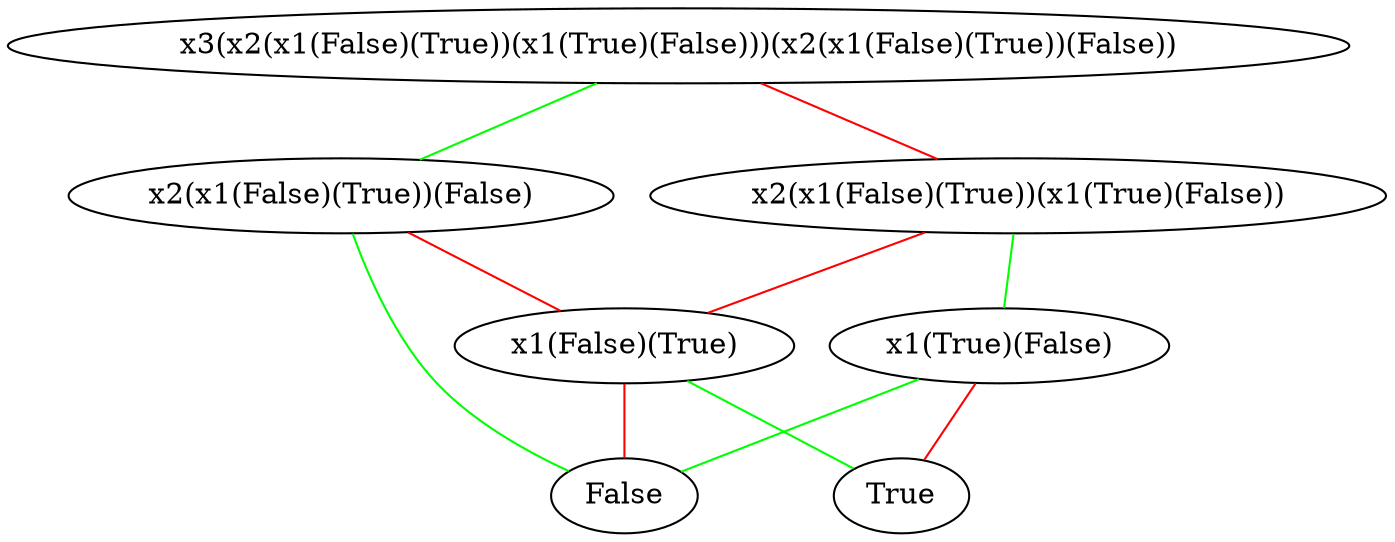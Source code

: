 graph { "x3(x2(x1(False)(True))(x1(True)(False)))(x2(x1(False)(True))(False))" -- "x2(x1(False)(True))(x1(True)(False))" [color = red] 
"x3(x2(x1(False)(True))(x1(True)(False)))(x2(x1(False)(True))(False))" -- "x2(x1(False)(True))(False)" [color = green ] 
"x2(x1(False)(True))(False)" -- "x1(False)(True)" [color = red] 
"x2(x1(False)(True))(False)" -- "False" [color = green ] 
"x1(False)(True)" -- "False" [color = red] 
"x1(False)(True)" -- "True" [color = green ] 
"x2(x1(False)(True))(x1(True)(False))" -- "x1(False)(True)" [color = red] 
"x2(x1(False)(True))(x1(True)(False))" -- "x1(True)(False)" [color = green ] 
"x1(True)(False)" -- "True" [color = red] 
"x1(True)(False)" -- "False" [color = green ] 
}
